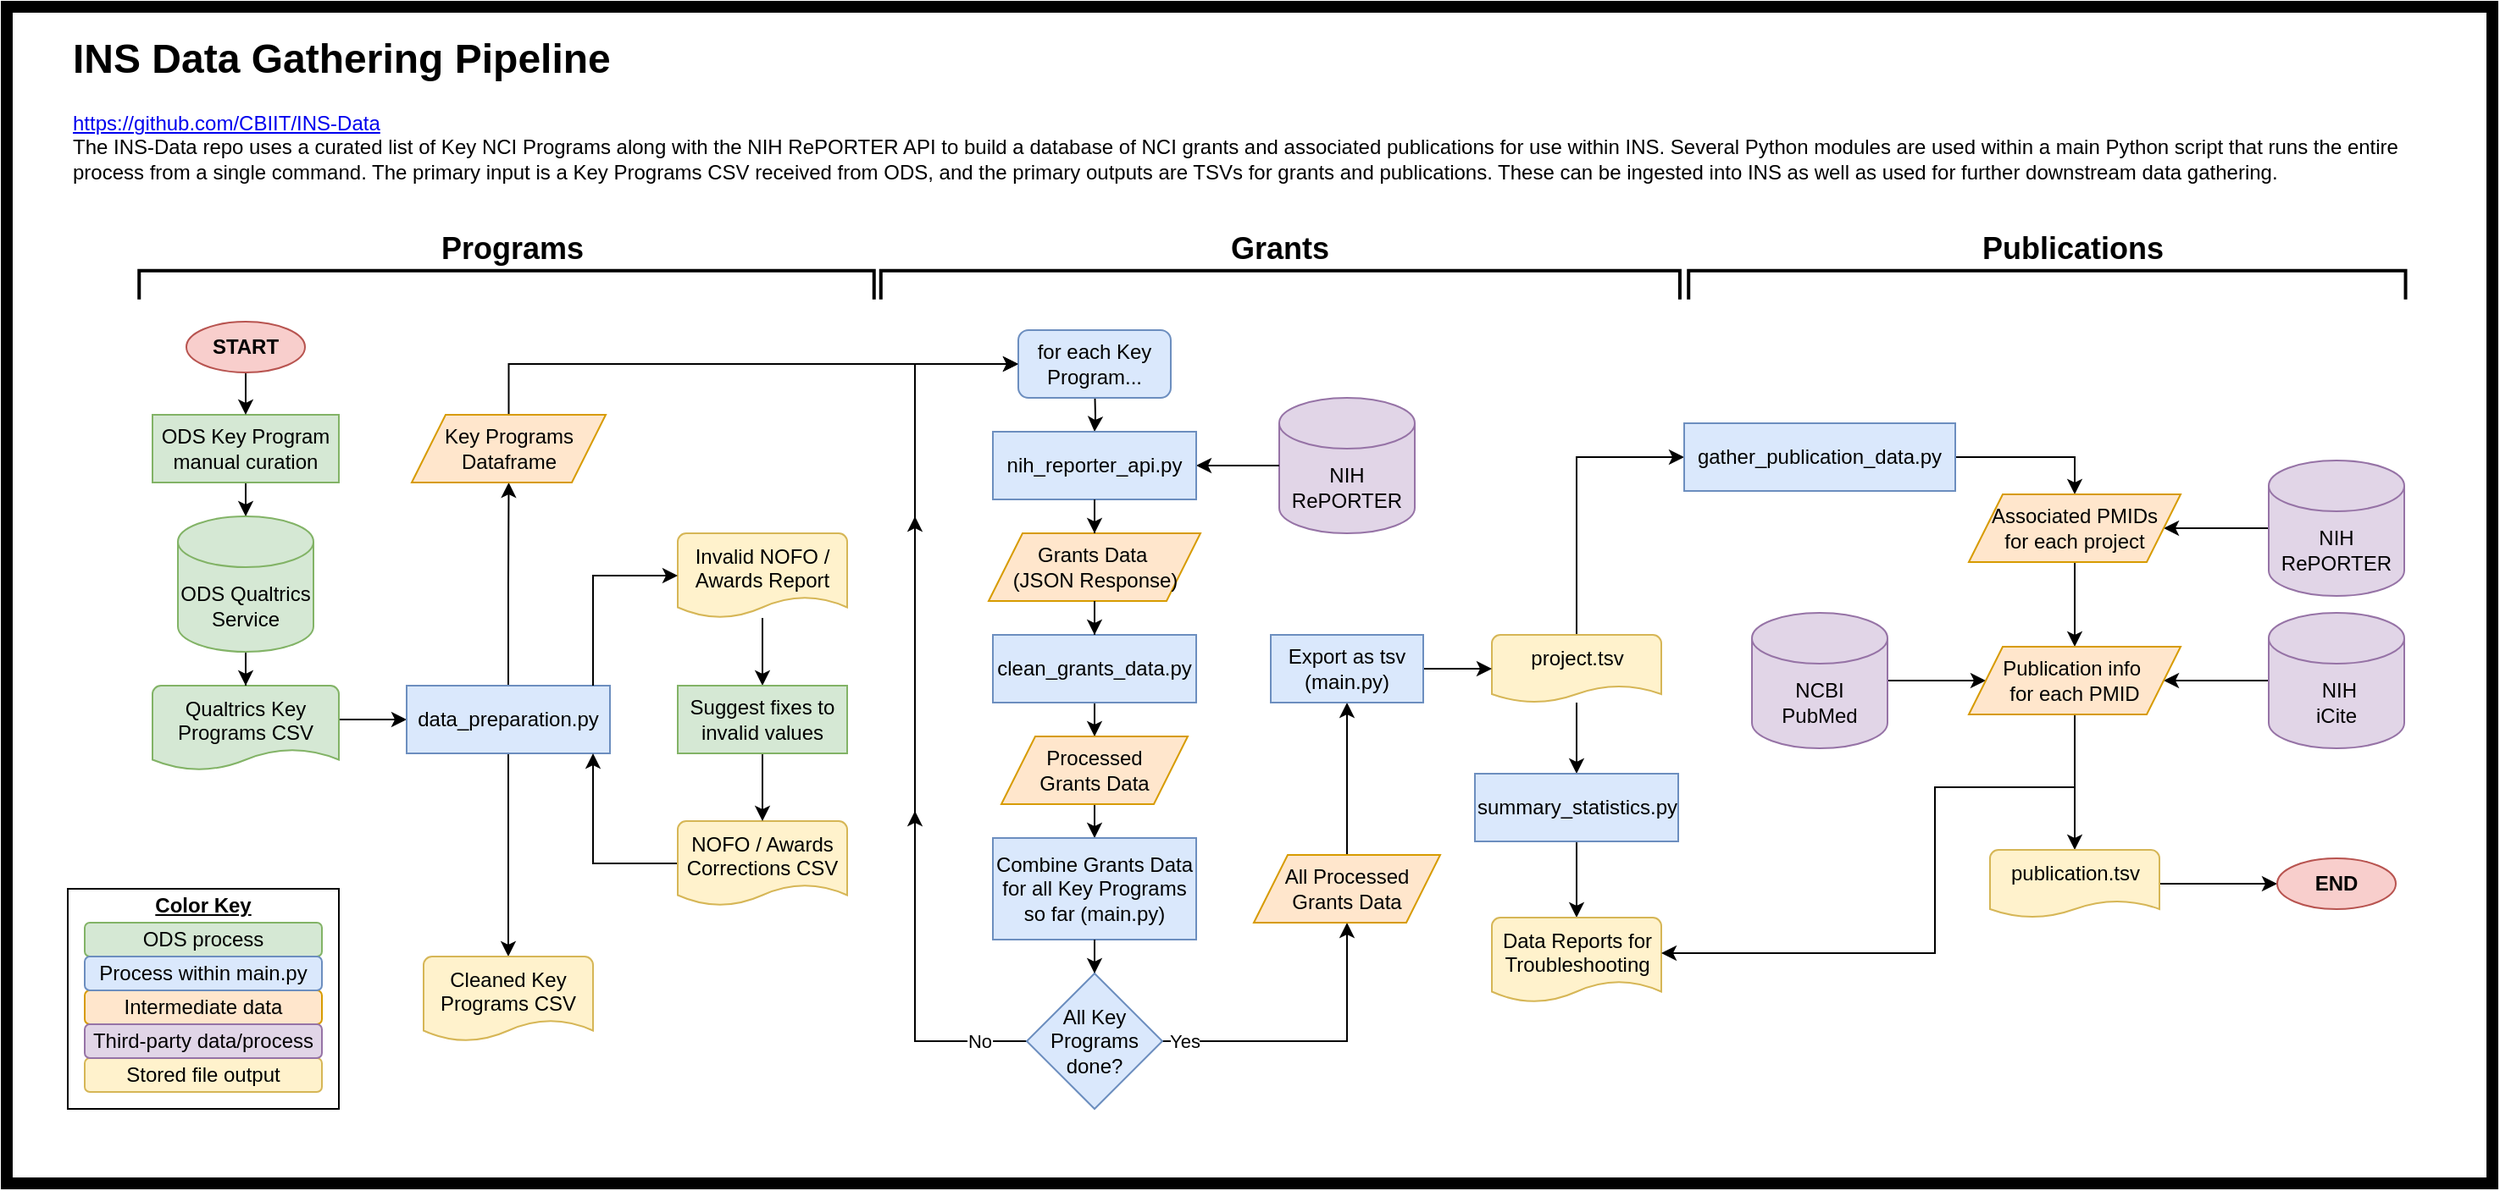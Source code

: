 <mxfile version="22.1.8" type="device">
  <diagram name="Page-1" id="uefWlJh99sZlFegfP22R">
    <mxGraphModel dx="1493" dy="1249" grid="0" gridSize="10" guides="1" tooltips="1" connect="1" arrows="1" fold="1" page="0" pageScale="1" pageWidth="850" pageHeight="1100" math="0" shadow="0">
      <root>
        <mxCell id="0" />
        <mxCell id="1" parent="0" />
        <mxCell id="phURn1hj5qTQnRwEF0jg-42" value="" style="rounded=0;whiteSpace=wrap;html=1;strokeWidth=7;" parent="1" vertex="1">
          <mxGeometry x="444" y="-281" width="1467" height="695" as="geometry" />
        </mxCell>
        <mxCell id="gQOOfUeZjju-Q29w7hby-8" value="&lt;p style=&quot;line-height: 0%;&quot;&gt;&lt;b&gt;&lt;u&gt;Color Key&lt;/u&gt;&lt;/b&gt;&lt;/p&gt;" style="rounded=0;whiteSpace=wrap;html=1;verticalAlign=top;spacing=-7;" parent="1" vertex="1">
          <mxGeometry x="480" y="240" width="160" height="130" as="geometry" />
        </mxCell>
        <mxCell id="cnQrVGT4vNmuQ5iyicPk-13" style="edgeStyle=orthogonalEdgeStyle;rounded=0;orthogonalLoop=1;jettySize=auto;html=1;" parent="1" source="cnQrVGT4vNmuQ5iyicPk-1" target="cnQrVGT4vNmuQ5iyicPk-9" edge="1">
          <mxGeometry relative="1" as="geometry">
            <Array as="points">
              <mxPoint x="650" y="140" />
              <mxPoint x="650" y="140" />
            </Array>
          </mxGeometry>
        </mxCell>
        <mxCell id="cnQrVGT4vNmuQ5iyicPk-1" value="Qualtrics Key Programs CSV" style="strokeWidth=1;html=1;shape=mxgraph.flowchart.document2;whiteSpace=wrap;size=0.25;fillColor=#d5e8d4;strokeColor=#82b366;verticalAlign=top;" parent="1" vertex="1">
          <mxGeometry x="530" y="120" width="110" height="50" as="geometry" />
        </mxCell>
        <mxCell id="cnQrVGT4vNmuQ5iyicPk-7" style="edgeStyle=orthogonalEdgeStyle;rounded=0;orthogonalLoop=1;jettySize=auto;html=1;" parent="1" source="cnQrVGT4vNmuQ5iyicPk-4" target="cnQrVGT4vNmuQ5iyicPk-5" edge="1">
          <mxGeometry relative="1" as="geometry">
            <mxPoint x="585" y="15" as="targetPoint" />
          </mxGeometry>
        </mxCell>
        <mxCell id="cnQrVGT4vNmuQ5iyicPk-4" value="ODS Key Program manual curation" style="rounded=0;whiteSpace=wrap;html=1;verticalLabelPosition=middle;shape=label;size=0.23;arcSize=10;flipV=1;labelPosition=center;fillColor=#d5e8d4;strokeColor=#82b366;" parent="1" vertex="1">
          <mxGeometry x="530" y="-40" width="110" height="40" as="geometry" />
        </mxCell>
        <mxCell id="FiX24Z-KyvZbtJiPTX6l-21" style="edgeStyle=orthogonalEdgeStyle;rounded=0;orthogonalLoop=1;jettySize=auto;html=1;" parent="1" source="cnQrVGT4vNmuQ5iyicPk-5" target="cnQrVGT4vNmuQ5iyicPk-1" edge="1">
          <mxGeometry relative="1" as="geometry" />
        </mxCell>
        <mxCell id="cnQrVGT4vNmuQ5iyicPk-5" value="ODS Qualtrics Service" style="shape=cylinder3;whiteSpace=wrap;html=1;boundedLbl=1;backgroundOutline=1;size=15;fillColor=#d5e8d4;strokeColor=#82b366;" parent="1" vertex="1">
          <mxGeometry x="545" y="20" width="80" height="80" as="geometry" />
        </mxCell>
        <mxCell id="cnQrVGT4vNmuQ5iyicPk-12" style="edgeStyle=orthogonalEdgeStyle;rounded=0;orthogonalLoop=1;jettySize=auto;html=1;" parent="1" source="cnQrVGT4vNmuQ5iyicPk-9" target="cnQrVGT4vNmuQ5iyicPk-11" edge="1">
          <mxGeometry relative="1" as="geometry" />
        </mxCell>
        <mxCell id="cnQrVGT4vNmuQ5iyicPk-26" style="edgeStyle=orthogonalEdgeStyle;rounded=0;orthogonalLoop=1;jettySize=auto;html=1;" parent="1" source="cnQrVGT4vNmuQ5iyicPk-9" target="cnQrVGT4vNmuQ5iyicPk-25" edge="1">
          <mxGeometry relative="1" as="geometry" />
        </mxCell>
        <mxCell id="cnQrVGT4vNmuQ5iyicPk-9" value="data_preparation.py" style="rounded=0;whiteSpace=wrap;html=1;fillColor=#dae8fc;strokeColor=#6c8ebf;" parent="1" vertex="1">
          <mxGeometry x="680" y="120" width="120" height="40" as="geometry" />
        </mxCell>
        <mxCell id="cnQrVGT4vNmuQ5iyicPk-11" value="Cleaned Key Programs CSV" style="strokeWidth=1;html=1;shape=mxgraph.flowchart.document2;whiteSpace=wrap;size=0.25;fillColor=#fff2cc;strokeColor=#d6b656;verticalAlign=top;" parent="1" vertex="1">
          <mxGeometry x="690" y="280" width="100" height="50" as="geometry" />
        </mxCell>
        <mxCell id="cnQrVGT4vNmuQ5iyicPk-30" style="edgeStyle=orthogonalEdgeStyle;rounded=0;orthogonalLoop=1;jettySize=auto;html=1;" parent="1" target="cnQrVGT4vNmuQ5iyicPk-14" edge="1">
          <mxGeometry relative="1" as="geometry">
            <mxPoint x="1086" y="-60" as="sourcePoint" />
          </mxGeometry>
        </mxCell>
        <mxCell id="cnQrVGT4vNmuQ5iyicPk-66" style="edgeStyle=orthogonalEdgeStyle;rounded=0;orthogonalLoop=1;jettySize=auto;html=1;" parent="1" source="cnQrVGT4vNmuQ5iyicPk-25" target="cnQrVGT4vNmuQ5iyicPk-42" edge="1">
          <mxGeometry relative="1" as="geometry">
            <Array as="points">
              <mxPoint x="740" y="-70" />
            </Array>
          </mxGeometry>
        </mxCell>
        <mxCell id="cnQrVGT4vNmuQ5iyicPk-25" value="Key Programs Dataframe" style="shape=parallelogram;perimeter=parallelogramPerimeter;whiteSpace=wrap;html=1;fixedSize=1;fillColor=#ffe6cc;strokeColor=#d79b00;" parent="1" vertex="1">
          <mxGeometry x="683" y="-40" width="114.5" height="40" as="geometry" />
        </mxCell>
        <mxCell id="cnQrVGT4vNmuQ5iyicPk-15" value="NIH RePORTER" style="shape=cylinder3;whiteSpace=wrap;html=1;boundedLbl=1;backgroundOutline=1;size=15;fillColor=#e1d5e7;strokeColor=#9673a6;" parent="1" vertex="1">
          <mxGeometry x="1195" y="-50" width="80" height="80" as="geometry" />
        </mxCell>
        <mxCell id="cnQrVGT4vNmuQ5iyicPk-17" style="edgeStyle=orthogonalEdgeStyle;rounded=0;orthogonalLoop=1;jettySize=auto;html=1;" parent="1" source="cnQrVGT4vNmuQ5iyicPk-15" target="cnQrVGT4vNmuQ5iyicPk-14" edge="1">
          <mxGeometry relative="1" as="geometry">
            <mxPoint x="1046" y="10" as="sourcePoint" />
          </mxGeometry>
        </mxCell>
        <mxCell id="cnQrVGT4vNmuQ5iyicPk-14" value="nih_reporter_api.py" style="rounded=0;whiteSpace=wrap;html=1;fillColor=#dae8fc;strokeColor=#6c8ebf;" parent="1" vertex="1">
          <mxGeometry x="1026" y="-30" width="120" height="40" as="geometry" />
        </mxCell>
        <mxCell id="cnQrVGT4vNmuQ5iyicPk-18" value="Grants Data&amp;nbsp;&lt;br&gt;(JSON Response)" style="shape=parallelogram;perimeter=parallelogramPerimeter;whiteSpace=wrap;html=1;fixedSize=1;fillColor=#ffe6cc;strokeColor=#d79b00;" parent="1" vertex="1">
          <mxGeometry x="1023.5" y="30" width="125" height="40" as="geometry" />
        </mxCell>
        <mxCell id="cnQrVGT4vNmuQ5iyicPk-19" style="edgeStyle=orthogonalEdgeStyle;rounded=0;orthogonalLoop=1;jettySize=auto;html=1;" parent="1" source="cnQrVGT4vNmuQ5iyicPk-14" target="cnQrVGT4vNmuQ5iyicPk-18" edge="1">
          <mxGeometry relative="1" as="geometry" />
        </mxCell>
        <mxCell id="cnQrVGT4vNmuQ5iyicPk-32" style="edgeStyle=orthogonalEdgeStyle;rounded=0;orthogonalLoop=1;jettySize=auto;html=1;" parent="1" source="cnQrVGT4vNmuQ5iyicPk-20" target="cnQrVGT4vNmuQ5iyicPk-31" edge="1">
          <mxGeometry relative="1" as="geometry" />
        </mxCell>
        <mxCell id="cnQrVGT4vNmuQ5iyicPk-20" value="clean_grants_data.py" style="rounded=0;whiteSpace=wrap;html=1;fillColor=#dae8fc;strokeColor=#6c8ebf;" parent="1" vertex="1">
          <mxGeometry x="1026" y="90" width="120" height="40" as="geometry" />
        </mxCell>
        <mxCell id="cnQrVGT4vNmuQ5iyicPk-21" style="edgeStyle=orthogonalEdgeStyle;rounded=0;orthogonalLoop=1;jettySize=auto;html=1;" parent="1" source="cnQrVGT4vNmuQ5iyicPk-18" target="cnQrVGT4vNmuQ5iyicPk-20" edge="1">
          <mxGeometry relative="1" as="geometry" />
        </mxCell>
        <mxCell id="cnQrVGT4vNmuQ5iyicPk-34" value="" style="edgeStyle=orthogonalEdgeStyle;rounded=0;orthogonalLoop=1;jettySize=auto;html=1;" parent="1" source="cnQrVGT4vNmuQ5iyicPk-31" target="cnQrVGT4vNmuQ5iyicPk-33" edge="1">
          <mxGeometry relative="1" as="geometry" />
        </mxCell>
        <mxCell id="cnQrVGT4vNmuQ5iyicPk-31" value="Processed &lt;br&gt;Grants Data" style="shape=parallelogram;perimeter=parallelogramPerimeter;whiteSpace=wrap;html=1;fixedSize=1;fillColor=#ffe6cc;strokeColor=#d79b00;" parent="1" vertex="1">
          <mxGeometry x="1031" y="150" width="110" height="40" as="geometry" />
        </mxCell>
        <mxCell id="cnQrVGT4vNmuQ5iyicPk-33" value="Combine Grants Data for all Key Programs so far (main.py)" style="whiteSpace=wrap;html=1;fillColor=#dae8fc;strokeColor=#6c8ebf;" parent="1" vertex="1">
          <mxGeometry x="1026" y="210" width="120" height="60" as="geometry" />
        </mxCell>
        <mxCell id="cnQrVGT4vNmuQ5iyicPk-48" value="Yes" style="edgeStyle=orthogonalEdgeStyle;rounded=0;orthogonalLoop=1;jettySize=auto;html=1;" parent="1" source="cnQrVGT4vNmuQ5iyicPk-35" target="cnQrVGT4vNmuQ5iyicPk-47" edge="1">
          <mxGeometry x="-0.86" relative="1" as="geometry">
            <mxPoint as="offset" />
          </mxGeometry>
        </mxCell>
        <mxCell id="cnQrVGT4vNmuQ5iyicPk-42" value="for each Key Program..." style="rounded=1;whiteSpace=wrap;html=1;fillColor=#dae8fc;strokeColor=#6c8ebf;" parent="1" vertex="1">
          <mxGeometry x="1041" y="-90" width="90" height="40" as="geometry" />
        </mxCell>
        <mxCell id="cnQrVGT4vNmuQ5iyicPk-52" style="edgeStyle=orthogonalEdgeStyle;rounded=0;orthogonalLoop=1;jettySize=auto;html=1;" parent="1" source="cnQrVGT4vNmuQ5iyicPk-47" target="cnQrVGT4vNmuQ5iyicPk-51" edge="1">
          <mxGeometry relative="1" as="geometry" />
        </mxCell>
        <mxCell id="cnQrVGT4vNmuQ5iyicPk-47" value="All Processed Grants Data" style="shape=parallelogram;perimeter=parallelogramPerimeter;whiteSpace=wrap;html=1;fixedSize=1;fillColor=#ffe6cc;strokeColor=#d79b00;" parent="1" vertex="1">
          <mxGeometry x="1180" y="220" width="110" height="40" as="geometry" />
        </mxCell>
        <mxCell id="phURn1hj5qTQnRwEF0jg-25" style="edgeStyle=orthogonalEdgeStyle;rounded=0;orthogonalLoop=1;jettySize=auto;html=1;" parent="1" source="cnQrVGT4vNmuQ5iyicPk-49" target="gQOOfUeZjju-Q29w7hby-2" edge="1">
          <mxGeometry relative="1" as="geometry" />
        </mxCell>
        <mxCell id="phURn1hj5qTQnRwEF0jg-39" style="edgeStyle=orthogonalEdgeStyle;rounded=0;orthogonalLoop=1;jettySize=auto;html=1;" parent="1" source="cnQrVGT4vNmuQ5iyicPk-49" target="phURn1hj5qTQnRwEF0jg-5" edge="1">
          <mxGeometry relative="1" as="geometry">
            <Array as="points">
              <mxPoint x="1371" y="-15" />
            </Array>
          </mxGeometry>
        </mxCell>
        <mxCell id="cnQrVGT4vNmuQ5iyicPk-49" value="project.tsv" style="strokeWidth=1;html=1;shape=mxgraph.flowchart.document2;whiteSpace=wrap;size=0.25;fillColor=#fff2cc;strokeColor=#d6b656;verticalAlign=top;" parent="1" vertex="1">
          <mxGeometry x="1320.5" y="90" width="100" height="40" as="geometry" />
        </mxCell>
        <mxCell id="cnQrVGT4vNmuQ5iyicPk-53" style="edgeStyle=orthogonalEdgeStyle;rounded=0;orthogonalLoop=1;jettySize=auto;html=1;" parent="1" source="cnQrVGT4vNmuQ5iyicPk-51" target="cnQrVGT4vNmuQ5iyicPk-49" edge="1">
          <mxGeometry relative="1" as="geometry" />
        </mxCell>
        <mxCell id="cnQrVGT4vNmuQ5iyicPk-51" value="Export as tsv (main.py)" style="rounded=0;whiteSpace=wrap;html=1;fillColor=#dae8fc;strokeColor=#6c8ebf;" parent="1" vertex="1">
          <mxGeometry x="1190" y="90" width="90" height="40" as="geometry" />
        </mxCell>
        <mxCell id="cnQrVGT4vNmuQ5iyicPk-56" style="edgeStyle=orthogonalEdgeStyle;rounded=0;orthogonalLoop=1;jettySize=auto;html=1;" parent="1" source="cnQrVGT4vNmuQ5iyicPk-54" target="cnQrVGT4vNmuQ5iyicPk-4" edge="1">
          <mxGeometry relative="1" as="geometry" />
        </mxCell>
        <mxCell id="cnQrVGT4vNmuQ5iyicPk-54" value="START" style="ellipse;whiteSpace=wrap;html=1;fillColor=#f8cecc;strokeColor=#b85450;fontStyle=1" parent="1" vertex="1">
          <mxGeometry x="550" y="-95" width="70" height="30" as="geometry" />
        </mxCell>
        <mxCell id="cnQrVGT4vNmuQ5iyicPk-58" value="" style="edgeStyle=orthogonalEdgeStyle;rounded=0;orthogonalLoop=1;jettySize=auto;html=1;" parent="1" source="cnQrVGT4vNmuQ5iyicPk-33" target="cnQrVGT4vNmuQ5iyicPk-35" edge="1">
          <mxGeometry relative="1" as="geometry">
            <mxPoint x="1086" y="270" as="sourcePoint" />
            <mxPoint x="1086" y="390" as="targetPoint" />
          </mxGeometry>
        </mxCell>
        <mxCell id="cnQrVGT4vNmuQ5iyicPk-67" style="edgeStyle=orthogonalEdgeStyle;rounded=0;orthogonalLoop=1;jettySize=auto;html=1;entryX=0;entryY=0.5;entryDx=0;entryDy=0;" parent="1" source="cnQrVGT4vNmuQ5iyicPk-35" target="cnQrVGT4vNmuQ5iyicPk-42" edge="1">
          <mxGeometry relative="1" as="geometry">
            <mxPoint x="981" y="-70" as="targetPoint" />
            <Array as="points">
              <mxPoint x="980" y="330" />
              <mxPoint x="980" y="-70" />
            </Array>
          </mxGeometry>
        </mxCell>
        <mxCell id="gQOOfUeZjju-Q29w7hby-1" value="No" style="edgeLabel;html=1;align=center;verticalAlign=middle;resizable=0;points=[];" parent="cnQrVGT4vNmuQ5iyicPk-67" vertex="1" connectable="0">
          <mxGeometry x="-0.894" relative="1" as="geometry">
            <mxPoint as="offset" />
          </mxGeometry>
        </mxCell>
        <mxCell id="cnQrVGT4vNmuQ5iyicPk-35" value="All Key &lt;br&gt;Programs done?" style="rhombus;whiteSpace=wrap;html=1;fillColor=#dae8fc;strokeColor=#6c8ebf;" parent="1" vertex="1">
          <mxGeometry x="1046" y="290" width="80" height="80" as="geometry" />
        </mxCell>
        <mxCell id="cnQrVGT4vNmuQ5iyicPk-59" value="ODS process" style="rounded=1;whiteSpace=wrap;html=1;fillColor=#d5e8d4;strokeColor=#82b366;" parent="1" vertex="1">
          <mxGeometry x="490" y="260" width="140" height="20" as="geometry" />
        </mxCell>
        <mxCell id="cnQrVGT4vNmuQ5iyicPk-60" value="Stored file output" style="rounded=1;whiteSpace=wrap;html=1;fillColor=#fff2cc;strokeColor=#d6b656;" parent="1" vertex="1">
          <mxGeometry x="490" y="340" width="140" height="20" as="geometry" />
        </mxCell>
        <mxCell id="cnQrVGT4vNmuQ5iyicPk-61" value="Intermediate data" style="rounded=1;whiteSpace=wrap;html=1;fillColor=#ffe6cc;strokeColor=#d79b00;" parent="1" vertex="1">
          <mxGeometry x="490" y="300" width="140" height="20" as="geometry" />
        </mxCell>
        <mxCell id="cnQrVGT4vNmuQ5iyicPk-62" value="Process within main.py" style="rounded=1;whiteSpace=wrap;html=1;fillColor=#dae8fc;strokeColor=#6c8ebf;" parent="1" vertex="1">
          <mxGeometry x="490" y="280" width="140" height="20" as="geometry" />
        </mxCell>
        <mxCell id="cnQrVGT4vNmuQ5iyicPk-63" value="Third-party data/process" style="rounded=1;whiteSpace=wrap;html=1;fillColor=#e1d5e7;strokeColor=#9673a6;" parent="1" vertex="1">
          <mxGeometry x="490" y="320" width="140" height="20" as="geometry" />
        </mxCell>
        <mxCell id="gQOOfUeZjju-Q29w7hby-5" style="edgeStyle=orthogonalEdgeStyle;rounded=0;orthogonalLoop=1;jettySize=auto;html=1;" parent="1" source="gQOOfUeZjju-Q29w7hby-2" target="gQOOfUeZjju-Q29w7hby-4" edge="1">
          <mxGeometry relative="1" as="geometry" />
        </mxCell>
        <mxCell id="gQOOfUeZjju-Q29w7hby-2" value="summary_statistics.py" style="rounded=0;whiteSpace=wrap;html=1;fillColor=#dae8fc;strokeColor=#6c8ebf;" parent="1" vertex="1">
          <mxGeometry x="1310.5" y="172" width="120" height="40" as="geometry" />
        </mxCell>
        <mxCell id="gQOOfUeZjju-Q29w7hby-4" value="Data Reports for Troubleshooting" style="strokeWidth=1;html=1;shape=mxgraph.flowchart.document2;whiteSpace=wrap;size=0.25;fillColor=#fff2cc;strokeColor=#d6b656;verticalAlign=top;" parent="1" vertex="1">
          <mxGeometry x="1320.5" y="257" width="100" height="50" as="geometry" />
        </mxCell>
        <mxCell id="gQOOfUeZjju-Q29w7hby-9" value="&lt;h1&gt;INS Data Gathering Pipeline&lt;/h1&gt;&lt;div&gt;&lt;a href=&quot;https://github.com/CBIIT/INS-Data&quot;&gt;https://github.com/CBIIT/INS-Data&lt;/a&gt;&lt;br&gt;&lt;/div&gt;&lt;div&gt;The INS-Data repo uses a curated list of Key NCI Programs along with the NIH RePORTER API to build a database of NCI grants and associated publications for use within INS. Several Python modules are used within a main Python script that runs the entire process from a single command. The primary input is a Key Programs CSV received from ODS, and the primary outputs are TSVs for grants and publications. These can be ingested into INS as well as used for further downstream data gathering.&lt;/div&gt;" style="text;html=1;strokeColor=none;fillColor=none;spacing=5;spacingTop=-20;whiteSpace=wrap;overflow=hidden;rounded=0;" parent="1" vertex="1">
          <mxGeometry x="478" y="-270" width="1381" height="130" as="geometry" />
        </mxCell>
        <mxCell id="FiX24Z-KyvZbtJiPTX6l-17" style="edgeStyle=orthogonalEdgeStyle;rounded=0;orthogonalLoop=1;jettySize=auto;html=1;" parent="1" source="FiX24Z-KyvZbtJiPTX6l-2" target="FiX24Z-KyvZbtJiPTX6l-11" edge="1">
          <mxGeometry relative="1" as="geometry" />
        </mxCell>
        <mxCell id="FiX24Z-KyvZbtJiPTX6l-2" value="Invalid NOFO / Awards Report" style="strokeWidth=1;html=1;shape=mxgraph.flowchart.document2;whiteSpace=wrap;size=0.25;fillColor=#fff2cc;strokeColor=#d6b656;verticalAlign=top;" parent="1" vertex="1">
          <mxGeometry x="840" y="30" width="100" height="50" as="geometry" />
        </mxCell>
        <mxCell id="FiX24Z-KyvZbtJiPTX6l-19" style="edgeStyle=orthogonalEdgeStyle;rounded=0;orthogonalLoop=1;jettySize=auto;html=1;" parent="1" source="FiX24Z-KyvZbtJiPTX6l-3" edge="1">
          <mxGeometry relative="1" as="geometry">
            <mxPoint x="790" y="160" as="targetPoint" />
            <Array as="points">
              <mxPoint x="790" y="225" />
              <mxPoint x="790" y="160" />
            </Array>
          </mxGeometry>
        </mxCell>
        <mxCell id="FiX24Z-KyvZbtJiPTX6l-3" value="NOFO / Awards Corrections CSV" style="strokeWidth=1;html=1;shape=mxgraph.flowchart.document2;whiteSpace=wrap;size=0.25;fillColor=#fff2cc;strokeColor=#d6b656;verticalAlign=top;" parent="1" vertex="1">
          <mxGeometry x="840" y="200" width="100" height="50" as="geometry" />
        </mxCell>
        <mxCell id="FiX24Z-KyvZbtJiPTX6l-18" style="edgeStyle=orthogonalEdgeStyle;rounded=0;orthogonalLoop=1;jettySize=auto;html=1;" parent="1" source="FiX24Z-KyvZbtJiPTX6l-11" target="FiX24Z-KyvZbtJiPTX6l-3" edge="1">
          <mxGeometry relative="1" as="geometry" />
        </mxCell>
        <mxCell id="FiX24Z-KyvZbtJiPTX6l-11" value="Suggest fixes to invalid values" style="rounded=0;whiteSpace=wrap;html=1;fillColor=#d5e8d4;strokeColor=#82b366;" parent="1" vertex="1">
          <mxGeometry x="840" y="120" width="100" height="40" as="geometry" />
        </mxCell>
        <mxCell id="FiX24Z-KyvZbtJiPTX6l-15" style="edgeStyle=orthogonalEdgeStyle;rounded=0;orthogonalLoop=1;jettySize=auto;html=1;entryX=0;entryY=0.5;entryDx=0;entryDy=0;entryPerimeter=0;" parent="1" target="FiX24Z-KyvZbtJiPTX6l-2" edge="1">
          <mxGeometry relative="1" as="geometry">
            <mxPoint x="790" y="120" as="sourcePoint" />
            <Array as="points">
              <mxPoint x="790" y="120" />
              <mxPoint x="790" y="55" />
            </Array>
          </mxGeometry>
        </mxCell>
        <mxCell id="FiX24Z-KyvZbtJiPTX6l-22" value="" style="endArrow=classic;html=1;rounded=0;" parent="1" edge="1">
          <mxGeometry width="50" height="50" relative="1" as="geometry">
            <mxPoint x="980" y="140" as="sourcePoint" />
            <mxPoint x="980" y="20" as="targetPoint" />
          </mxGeometry>
        </mxCell>
        <mxCell id="FiX24Z-KyvZbtJiPTX6l-24" value="" style="endArrow=classic;html=1;rounded=0;" parent="1" edge="1">
          <mxGeometry width="50" height="50" relative="1" as="geometry">
            <mxPoint x="980" y="314" as="sourcePoint" />
            <mxPoint x="980" y="194" as="targetPoint" />
          </mxGeometry>
        </mxCell>
        <mxCell id="phURn1hj5qTQnRwEF0jg-10" style="edgeStyle=orthogonalEdgeStyle;rounded=0;orthogonalLoop=1;jettySize=auto;html=1;" parent="1" source="phURn1hj5qTQnRwEF0jg-2" target="phURn1hj5qTQnRwEF0jg-8" edge="1">
          <mxGeometry relative="1" as="geometry" />
        </mxCell>
        <mxCell id="phURn1hj5qTQnRwEF0jg-2" value="NIH RePORTER" style="shape=cylinder3;whiteSpace=wrap;html=1;boundedLbl=1;backgroundOutline=1;size=15;fillColor=#e1d5e7;strokeColor=#9673a6;" parent="1" vertex="1">
          <mxGeometry x="1779" y="-13" width="80" height="80" as="geometry" />
        </mxCell>
        <mxCell id="phURn1hj5qTQnRwEF0jg-13" style="edgeStyle=orthogonalEdgeStyle;rounded=0;orthogonalLoop=1;jettySize=auto;html=1;" parent="1" source="phURn1hj5qTQnRwEF0jg-3" target="phURn1hj5qTQnRwEF0jg-11" edge="1">
          <mxGeometry relative="1" as="geometry" />
        </mxCell>
        <mxCell id="phURn1hj5qTQnRwEF0jg-3" value="&amp;nbsp;NIH &lt;br&gt;iCite" style="shape=cylinder3;whiteSpace=wrap;html=1;boundedLbl=1;backgroundOutline=1;size=15;fillColor=#e1d5e7;strokeColor=#9673a6;" parent="1" vertex="1">
          <mxGeometry x="1779" y="77" width="80" height="80" as="geometry" />
        </mxCell>
        <mxCell id="phURn1hj5qTQnRwEF0jg-14" style="edgeStyle=orthogonalEdgeStyle;rounded=0;orthogonalLoop=1;jettySize=auto;html=1;" parent="1" source="phURn1hj5qTQnRwEF0jg-4" target="phURn1hj5qTQnRwEF0jg-11" edge="1">
          <mxGeometry relative="1" as="geometry" />
        </mxCell>
        <mxCell id="phURn1hj5qTQnRwEF0jg-4" value="NCBI&lt;br&gt;PubMed" style="shape=cylinder3;whiteSpace=wrap;html=1;boundedLbl=1;backgroundOutline=1;size=15;fillColor=#e1d5e7;strokeColor=#9673a6;" parent="1" vertex="1">
          <mxGeometry x="1474" y="77" width="80" height="80" as="geometry" />
        </mxCell>
        <mxCell id="phURn1hj5qTQnRwEF0jg-9" style="edgeStyle=orthogonalEdgeStyle;rounded=0;orthogonalLoop=1;jettySize=auto;html=1;" parent="1" source="phURn1hj5qTQnRwEF0jg-5" target="phURn1hj5qTQnRwEF0jg-8" edge="1">
          <mxGeometry relative="1" as="geometry" />
        </mxCell>
        <mxCell id="phURn1hj5qTQnRwEF0jg-5" value="gather_publication_data.py" style="rounded=0;whiteSpace=wrap;html=1;fillColor=#dae8fc;strokeColor=#6c8ebf;" parent="1" vertex="1">
          <mxGeometry x="1434" y="-35" width="160" height="40" as="geometry" />
        </mxCell>
        <mxCell id="phURn1hj5qTQnRwEF0jg-15" style="edgeStyle=orthogonalEdgeStyle;rounded=0;orthogonalLoop=1;jettySize=auto;html=1;" parent="1" source="phURn1hj5qTQnRwEF0jg-8" target="phURn1hj5qTQnRwEF0jg-11" edge="1">
          <mxGeometry relative="1" as="geometry" />
        </mxCell>
        <mxCell id="phURn1hj5qTQnRwEF0jg-8" value="Associated PMIDs&lt;br&gt;for each project" style="shape=parallelogram;perimeter=parallelogramPerimeter;whiteSpace=wrap;html=1;fixedSize=1;fillColor=#ffe6cc;strokeColor=#d79b00;" parent="1" vertex="1">
          <mxGeometry x="1602" y="7" width="125" height="40" as="geometry" />
        </mxCell>
        <mxCell id="phURn1hj5qTQnRwEF0jg-28" style="edgeStyle=orthogonalEdgeStyle;rounded=0;orthogonalLoop=1;jettySize=auto;html=1;" parent="1" source="phURn1hj5qTQnRwEF0jg-11" target="phURn1hj5qTQnRwEF0jg-16" edge="1">
          <mxGeometry relative="1" as="geometry" />
        </mxCell>
        <mxCell id="phURn1hj5qTQnRwEF0jg-40" style="edgeStyle=orthogonalEdgeStyle;rounded=0;orthogonalLoop=1;jettySize=auto;html=1;" parent="1" source="phURn1hj5qTQnRwEF0jg-11" target="gQOOfUeZjju-Q29w7hby-4" edge="1">
          <mxGeometry relative="1" as="geometry">
            <Array as="points">
              <mxPoint x="1665" y="180" />
              <mxPoint x="1582" y="180" />
              <mxPoint x="1582" y="278" />
            </Array>
          </mxGeometry>
        </mxCell>
        <mxCell id="phURn1hj5qTQnRwEF0jg-11" value="Publication info&amp;nbsp;&lt;br&gt;for each PMID" style="shape=parallelogram;perimeter=parallelogramPerimeter;whiteSpace=wrap;html=1;fixedSize=1;fillColor=#ffe6cc;strokeColor=#d79b00;" parent="1" vertex="1">
          <mxGeometry x="1602" y="97" width="125" height="40" as="geometry" />
        </mxCell>
        <mxCell id="phURn1hj5qTQnRwEF0jg-22" style="edgeStyle=orthogonalEdgeStyle;rounded=0;orthogonalLoop=1;jettySize=auto;html=1;" parent="1" source="phURn1hj5qTQnRwEF0jg-16" target="phURn1hj5qTQnRwEF0jg-21" edge="1">
          <mxGeometry relative="1" as="geometry" />
        </mxCell>
        <mxCell id="phURn1hj5qTQnRwEF0jg-16" value="publication.tsv" style="strokeWidth=1;html=1;shape=mxgraph.flowchart.document2;whiteSpace=wrap;size=0.25;fillColor=#fff2cc;strokeColor=#d6b656;verticalAlign=top;" parent="1" vertex="1">
          <mxGeometry x="1614.5" y="217" width="100" height="40" as="geometry" />
        </mxCell>
        <mxCell id="phURn1hj5qTQnRwEF0jg-21" value="END" style="ellipse;whiteSpace=wrap;html=1;fillColor=#f8cecc;strokeColor=#b85450;fontStyle=1" parent="1" vertex="1">
          <mxGeometry x="1784" y="222" width="70" height="30" as="geometry" />
        </mxCell>
        <mxCell id="phURn1hj5qTQnRwEF0jg-32" value="&lt;b&gt;&lt;font style=&quot;font-size: 18px;&quot;&gt;Programs&lt;/font&gt;&lt;/b&gt;" style="text;html=1;strokeColor=none;fillColor=none;align=center;verticalAlign=middle;whiteSpace=wrap;rounded=0;" parent="1" vertex="1">
          <mxGeometry x="680" y="-153" width="125" height="30" as="geometry" />
        </mxCell>
        <mxCell id="phURn1hj5qTQnRwEF0jg-33" value="&lt;b&gt;&lt;font style=&quot;font-size: 18px;&quot;&gt;Grants&lt;/font&gt;&lt;/b&gt;" style="text;html=1;strokeColor=none;fillColor=none;align=center;verticalAlign=middle;whiteSpace=wrap;rounded=0;" parent="1" vertex="1">
          <mxGeometry x="1133.17" y="-153" width="125" height="30" as="geometry" />
        </mxCell>
        <mxCell id="phURn1hj5qTQnRwEF0jg-35" value="" style="strokeWidth=2;html=1;shape=mxgraph.flowchart.annotation_1;align=left;pointerEvents=1;rotation=90;" parent="1" vertex="1">
          <mxGeometry x="730.5" y="-333.5" width="17" height="433.75" as="geometry" />
        </mxCell>
        <mxCell id="phURn1hj5qTQnRwEF0jg-36" value="" style="strokeWidth=2;html=1;shape=mxgraph.flowchart.annotation_1;align=left;pointerEvents=1;rotation=90;" parent="1" vertex="1">
          <mxGeometry x="1187.17" y="-352.4" width="17" height="471.57" as="geometry" />
        </mxCell>
        <mxCell id="phURn1hj5qTQnRwEF0jg-37" value="&lt;b&gt;&lt;font style=&quot;font-size: 18px;&quot;&gt;Publications&lt;/font&gt;&lt;/b&gt;" style="text;html=1;strokeColor=none;fillColor=none;align=center;verticalAlign=middle;whiteSpace=wrap;rounded=0;" parent="1" vertex="1">
          <mxGeometry x="1601" y="-153" width="125" height="30" as="geometry" />
        </mxCell>
        <mxCell id="phURn1hj5qTQnRwEF0jg-38" value="" style="strokeWidth=2;html=1;shape=mxgraph.flowchart.annotation_1;align=left;pointerEvents=1;rotation=90;" parent="1" vertex="1">
          <mxGeometry x="1639.69" y="-328.19" width="17" height="423.15" as="geometry" />
        </mxCell>
      </root>
    </mxGraphModel>
  </diagram>
</mxfile>
